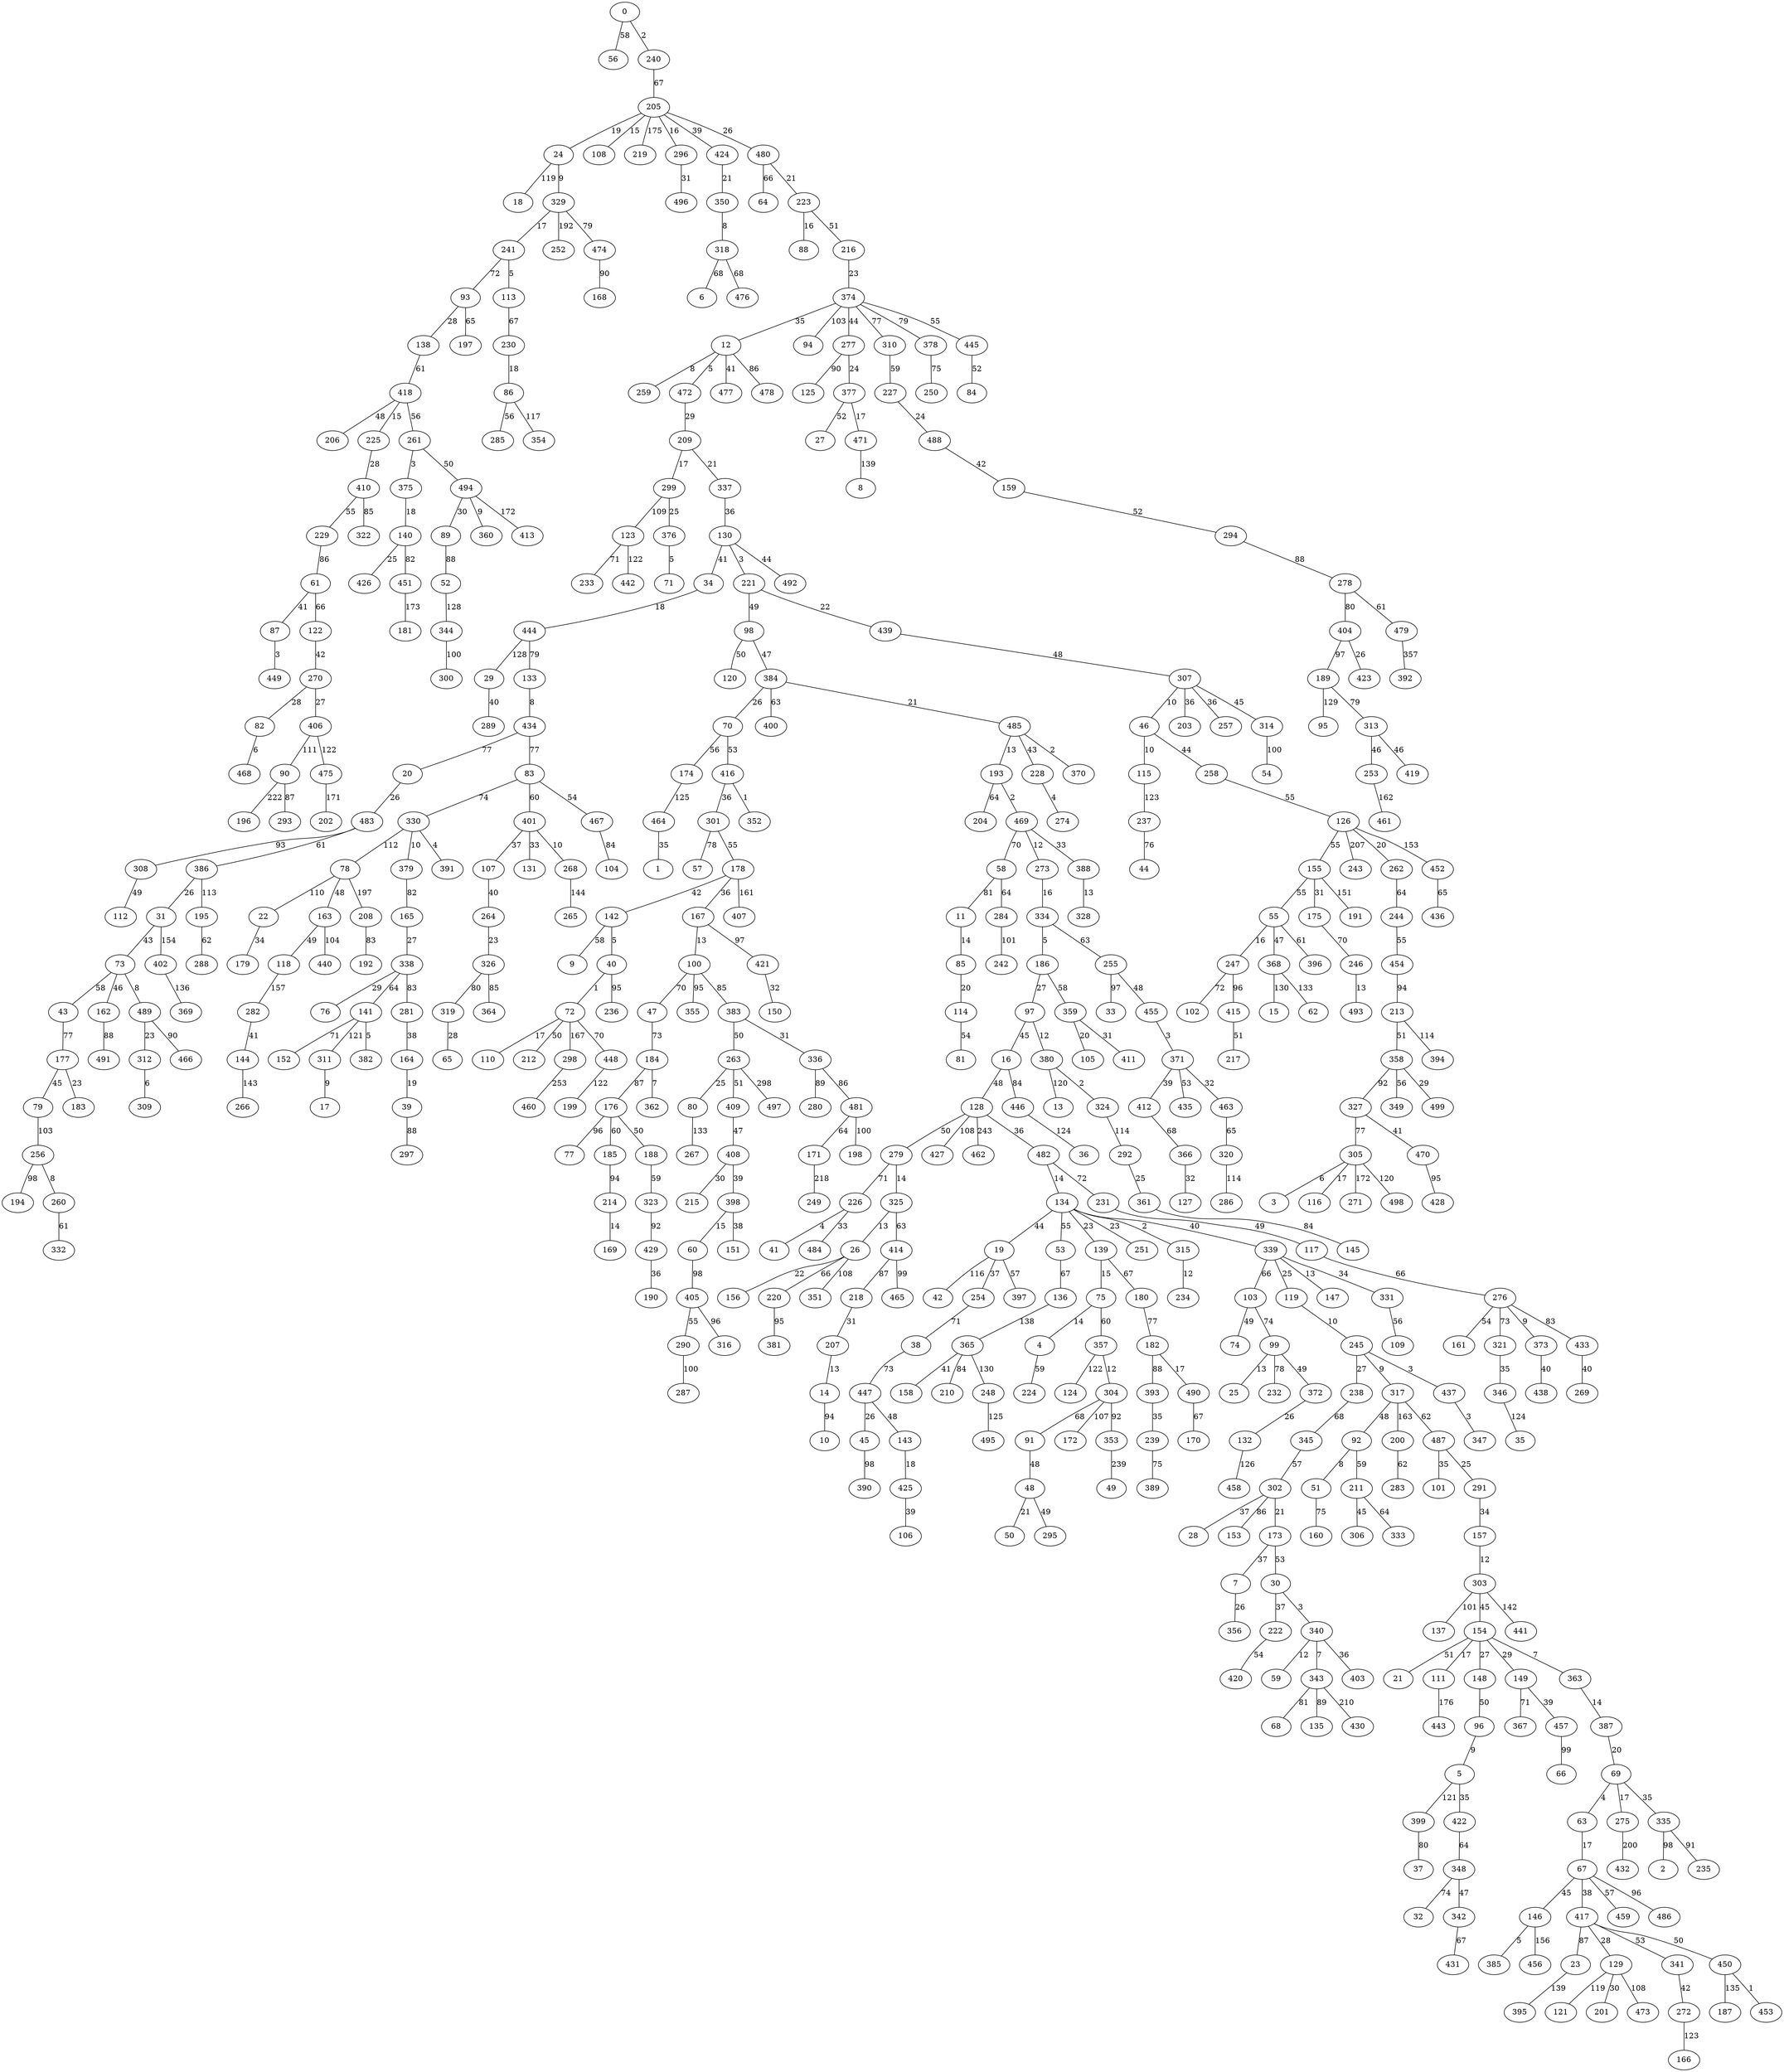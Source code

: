 strict graph G {
0;
1;
2;
3;
4;
5;
6;
7;
8;
9;
10;
11;
12;
13;
14;
15;
16;
17;
18;
19;
20;
21;
22;
23;
24;
25;
26;
27;
28;
29;
30;
31;
32;
33;
34;
35;
36;
37;
38;
39;
40;
41;
42;
43;
44;
45;
46;
47;
48;
49;
50;
51;
52;
53;
54;
55;
56;
57;
58;
59;
60;
61;
62;
63;
64;
65;
66;
67;
68;
69;
70;
71;
72;
73;
74;
75;
76;
77;
78;
79;
80;
81;
82;
83;
84;
85;
86;
87;
88;
89;
90;
91;
92;
93;
94;
95;
96;
97;
98;
99;
100;
101;
102;
103;
104;
105;
106;
107;
108;
109;
110;
111;
112;
113;
114;
115;
116;
117;
118;
119;
120;
121;
122;
123;
124;
125;
126;
127;
128;
129;
130;
131;
132;
133;
134;
135;
136;
137;
138;
139;
140;
141;
142;
143;
144;
145;
146;
147;
148;
149;
150;
151;
152;
153;
154;
155;
156;
157;
158;
159;
160;
161;
162;
163;
164;
165;
166;
167;
168;
169;
170;
171;
172;
173;
174;
175;
176;
177;
178;
179;
180;
181;
182;
183;
184;
185;
186;
187;
188;
189;
190;
191;
192;
193;
194;
195;
196;
197;
198;
199;
200;
201;
202;
203;
204;
205;
206;
207;
208;
209;
210;
211;
212;
213;
214;
215;
216;
217;
218;
219;
220;
221;
222;
223;
224;
225;
226;
227;
228;
229;
230;
231;
232;
233;
234;
235;
236;
237;
238;
239;
240;
241;
242;
243;
244;
245;
246;
247;
248;
249;
250;
251;
252;
253;
254;
255;
256;
257;
258;
259;
260;
261;
262;
263;
264;
265;
266;
267;
268;
269;
270;
271;
272;
273;
274;
275;
276;
277;
278;
279;
280;
281;
282;
283;
284;
285;
286;
287;
288;
289;
290;
291;
292;
293;
294;
295;
296;
297;
298;
299;
300;
301;
302;
303;
304;
305;
306;
307;
308;
309;
310;
311;
312;
313;
314;
315;
316;
317;
318;
319;
320;
321;
322;
323;
324;
325;
326;
327;
328;
329;
330;
331;
332;
333;
334;
335;
336;
337;
338;
339;
340;
341;
342;
343;
344;
345;
346;
347;
348;
349;
350;
351;
352;
353;
354;
355;
356;
357;
358;
359;
360;
361;
362;
363;
364;
365;
366;
367;
368;
369;
370;
371;
372;
373;
374;
375;
376;
377;
378;
379;
380;
381;
382;
383;
384;
385;
386;
387;
388;
389;
390;
391;
392;
393;
394;
395;
396;
397;
398;
399;
400;
401;
402;
403;
404;
405;
406;
407;
408;
409;
410;
411;
412;
413;
414;
415;
416;
417;
418;
419;
420;
421;
422;
423;
424;
425;
426;
427;
428;
429;
430;
431;
432;
433;
434;
435;
436;
437;
438;
439;
440;
441;
442;
443;
444;
445;
446;
447;
448;
449;
450;
451;
452;
453;
454;
455;
456;
457;
458;
459;
460;
461;
462;
463;
464;
465;
466;
467;
468;
469;
470;
471;
472;
473;
474;
475;
476;
477;
478;
479;
480;
481;
482;
483;
484;
485;
486;
487;
488;
489;
490;
491;
492;
493;
494;
495;
496;
497;
498;
499;
180 -- 182  [label=77];
451 -- 181  [label=173];
402 -- 369  [label=136];
325 -- 414  [label=63];
345 -- 302  [label=57];
92 -- 211  [label=59];
189 -- 95  [label=129];
78 -- 22  [label=110];
342 -- 431  [label=67];
301 -- 57  [label=78];
487 -- 101  [label=35];
314 -- 54  [label=100];
365 -- 158  [label=41];
337 -- 130  [label=36];
221 -- 98  [label=49];
241 -- 113  [label=5];
418 -- 261  [label=56];
414 -- 218  [label=87];
386 -- 31  [label=26];
184 -- 362  [label=7];
134 -- 339  [label=40];
359 -- 411  [label=31];
240 -- 205  [label=67];
178 -- 142  [label=42];
253 -- 461  [label=162];
404 -- 189  [label=97];
186 -- 97  [label=27];
408 -- 398  [label=39];
378 -- 250  [label=75];
157 -- 303  [label=12];
184 -- 176  [label=87];
417 -- 450  [label=50];
214 -- 169  [label=14];
60 -- 405  [label=98];
58 -- 284  [label=64];
380 -- 13  [label=120];
324 -- 292  [label=114];
368 -- 15  [label=130];
384 -- 485  [label=21];
343 -- 135  [label=89];
67 -- 459  [label=57];
97 -- 16  [label=45];
358 -- 499  [label=29];
246 -- 493  [label=13];
408 -- 215  [label=30];
45 -- 390  [label=98];
5 -- 399  [label=121];
406 -- 475  [label=122];
480 -- 223  [label=21];
205 -- 24  [label=19];
480 -- 64  [label=66];
398 -- 151  [label=38];
79 -- 256  [label=103];
470 -- 428  [label=95];
273 -- 334  [label=16];
99 -- 25  [label=13];
290 -- 287  [label=100];
248 -- 495  [label=125];
310 -- 227  [label=59];
307 -- 203  [label=36];
154 -- 149  [label=29];
348 -- 32  [label=74];
279 -- 226  [label=71];
276 -- 433  [label=83];
401 -- 268  [label=10];
305 -- 271  [label=172];
182 -- 393  [label=88];
113 -- 230  [label=67];
97 -- 380  [label=12];
43 -- 177  [label=77];
92 -- 51  [label=8];
178 -- 407  [label=161];
67 -- 417  [label=38];
141 -- 382  [label=5];
404 -- 423  [label=26];
387 -- 69  [label=20];
410 -- 322  [label=85];
129 -- 473  [label=108];
134 -- 251  [label=23];
339 -- 147  [label=13];
334 -- 186  [label=5];
164 -- 39  [label=19];
208 -- 192  [label=83];
53 -- 136  [label=67];
130 -- 34  [label=41];
247 -- 102  [label=72];
98 -- 120  [label=50];
175 -- 246  [label=70];
226 -- 484  [label=33];
338 -- 76  [label=29];
327 -- 470  [label=41];
357 -- 124  [label=122];
167 -- 421  [label=97];
336 -- 481  [label=86];
130 -- 221  [label=3];
90 -- 196  [label=222];
282 -- 144  [label=41];
471 -- 8  [label=139];
452 -- 436  [label=65];
128 -- 462  [label=243];
284 -- 242  [label=101];
134 -- 19  [label=44];
182 -- 490  [label=17];
173 -- 7  [label=37];
195 -- 288  [label=62];
143 -- 425  [label=18];
86 -- 285  [label=56];
205 -- 108  [label=15];
154 -- 21  [label=51];
323 -- 429  [label=92];
142 -- 40  [label=5];
398 -- 60  [label=15];
174 -- 464  [label=125];
279 -- 325  [label=14];
126 -- 452  [label=153];
126 -- 262  [label=20];
122 -- 270  [label=42];
276 -- 321  [label=73];
205 -- 424  [label=39];
304 -- 91  [label=68];
481 -- 171  [label=64];
317 -- 92  [label=48];
331 -- 109  [label=56];
380 -- 324  [label=2];
278 -- 479  [label=61];
434 -- 20  [label=77];
296 -- 496  [label=31];
307 -- 46  [label=10];
72 -- 110  [label=17];
23 -- 395  [label=139];
260 -- 332  [label=61];
144 -- 266  [label=143];
223 -- 88  [label=16];
119 -- 245  [label=10];
12 -- 472  [label=5];
230 -- 86  [label=18];
263 -- 409  [label=51];
330 -- 391  [label=4];
226 -- 41  [label=4];
80 -- 267  [label=133];
128 -- 427  [label=108];
406 -- 90  [label=111];
130 -- 492  [label=44];
140 -- 451  [label=82];
444 -- 29  [label=128];
475 -- 202  [label=171];
47 -- 184  [label=73];
338 -- 281  [label=83];
87 -- 449  [label=3];
393 -- 239  [label=35];
299 -- 123  [label=109];
146 -- 385  [label=5];
494 -- 413  [label=172];
16 -- 128  [label=48];
434 -- 83  [label=77];
132 -- 458  [label=126];
61 -- 87  [label=41];
261 -- 375  [label=3];
134 -- 53  [label=55];
176 -- 185  [label=60];
128 -- 482  [label=36];
303 -- 441  [label=142];
447 -- 45  [label=26];
489 -- 312  [label=23];
368 -- 62  [label=133];
261 -- 494  [label=50];
229 -- 61  [label=86];
336 -- 280  [label=89];
313 -- 253  [label=46];
445 -- 84  [label=52];
40 -- 72  [label=1];
374 -- 378  [label=79];
142 -- 9  [label=58];
348 -- 342  [label=47];
63 -- 67  [label=17];
254 -- 38  [label=71];
302 -- 173  [label=21];
55 -- 396  [label=61];
371 -- 435  [label=53];
311 -- 17  [label=9];
410 -- 229  [label=55];
67 -- 486  [label=96];
52 -- 344  [label=128];
75 -- 4  [label=14];
409 -- 408  [label=47];
126 -- 243  [label=207];
126 -- 155  [label=55];
146 -- 456  [label=156];
61 -- 122  [label=66];
186 -- 359  [label=58];
11 -- 85  [label=14];
78 -- 208  [label=197];
12 -- 478  [label=86];
292 -- 361  [label=25];
414 -- 465  [label=99];
343 -- 68  [label=81];
489 -- 466  [label=90];
376 -- 71  [label=5];
339 -- 331  [label=34];
155 -- 175  [label=31];
51 -- 160  [label=75];
16 -- 446  [label=84];
220 -- 381  [label=95];
263 -- 497  [label=298];
329 -- 252  [label=192];
228 -- 274  [label=4];
294 -- 278  [label=88];
213 -- 358  [label=51];
115 -- 237  [label=123];
19 -- 42  [label=116];
448 -- 199  [label=122];
176 -- 77  [label=96];
162 -- 491  [label=88];
425 -- 106  [label=39];
12 -- 259  [label=8];
339 -- 119  [label=25];
221 -- 439  [label=22];
312 -- 309  [label=6];
366 -- 127  [label=32];
245 -- 238  [label=27];
278 -- 404  [label=80];
483 -- 308  [label=93];
24 -- 18  [label=119];
291 -- 157  [label=34];
450 -- 453  [label=1];
238 -- 345  [label=68];
69 -- 275  [label=17];
418 -- 206  [label=48];
485 -- 228  [label=43];
415 -- 217  [label=51];
446 -- 36  [label=124];
255 -- 33  [label=97];
464 -- 1  [label=35];
318 -- 476  [label=68];
48 -- 295  [label=49];
193 -- 469  [label=2];
222 -- 420  [label=54];
258 -- 126  [label=55];
48 -- 50  [label=21];
30 -- 222  [label=37];
377 -- 27  [label=52];
140 -- 426  [label=25];
69 -- 63  [label=4];
386 -- 195  [label=113];
189 -- 313  [label=79];
118 -- 282  [label=157];
474 -- 168  [label=90];
439 -- 307  [label=48];
412 -- 366  [label=68];
69 -- 335  [label=35];
490 -- 170  [label=67];
256 -- 194  [label=98];
444 -- 133  [label=79];
4 -- 224  [label=59];
83 -- 330  [label=74];
193 -- 204  [label=64];
100 -- 47  [label=70];
303 -- 154  [label=45];
371 -- 463  [label=32];
485 -- 370  [label=2];
401 -- 131  [label=33];
123 -- 233  [label=71];
165 -- 338  [label=27];
357 -- 304  [label=12];
73 -- 162  [label=46];
86 -- 354  [label=117];
494 -- 360  [label=9];
335 -- 2  [label=98];
111 -- 443  [label=176];
67 -- 146  [label=45];
374 -- 12  [label=35];
383 -- 336  [label=31];
72 -- 448  [label=70];
255 -- 455  [label=48];
14 -- 10  [label=94];
149 -- 367  [label=71];
319 -- 65  [label=28];
270 -- 406  [label=27];
213 -- 394  [label=114];
350 -- 318  [label=8];
163 -- 118  [label=49];
315 -- 234  [label=12];
472 -- 209  [label=29];
305 -- 498  [label=120];
231 -- 117  [label=49];
256 -- 260  [label=8];
467 -- 104  [label=84];
377 -- 471  [label=17];
40 -- 236  [label=95];
417 -- 129  [label=28];
329 -- 241  [label=17];
483 -- 386  [label=61];
123 -- 442  [label=122];
99 -- 372  [label=49];
0 -- 56  [label=58];
317 -- 487  [label=62];
96 -- 5  [label=9];
5 -- 422  [label=35];
272 -- 166  [label=123];
262 -- 244  [label=64];
177 -- 79  [label=45];
218 -- 207  [label=31];
89 -- 52  [label=88];
141 -- 152  [label=71];
188 -- 323  [label=59];
205 -- 296  [label=16];
75 -- 357  [label=60];
421 -- 150  [label=32];
98 -- 384  [label=47];
340 -- 59  [label=12];
83 -- 401  [label=60];
211 -- 306  [label=45];
138 -- 418  [label=61];
304 -- 353  [label=92];
299 -- 376  [label=25];
321 -- 346  [label=35];
85 -- 114  [label=20];
72 -- 212  [label=50];
107 -- 264  [label=40];
154 -- 363  [label=7];
437 -- 347  [label=3];
277 -- 377  [label=24];
469 -- 388  [label=33];
128 -- 279  [label=50];
117 -- 276  [label=66];
304 -- 172  [label=107];
55 -- 247  [label=16];
225 -- 410  [label=28];
277 -- 125  [label=90];
134 -- 139  [label=23];
70 -- 174  [label=56];
302 -- 153  [label=86];
241 -- 93  [label=72];
371 -- 412  [label=39];
429 -- 190  [label=36];
211 -- 333  [label=64];
361 -- 145  [label=84];
114 -- 81  [label=54];
103 -- 74  [label=49];
154 -- 148  [label=27];
78 -- 163  [label=48];
154 -- 111  [label=17];
482 -- 231  [label=72];
307 -- 257  [label=36];
58 -- 11  [label=81];
374 -- 445  [label=55];
155 -- 55  [label=55];
163 -- 440  [label=104];
416 -- 301  [label=36];
384 -- 70  [label=26];
447 -- 143  [label=48];
374 -- 94  [label=103];
302 -- 28  [label=37];
405 -- 316  [label=96];
207 -- 14  [label=13];
450 -- 187  [label=135];
422 -- 348  [label=64];
176 -- 188  [label=50];
325 -- 26  [label=13];
469 -- 273  [label=12];
305 -- 3  [label=6];
463 -- 320  [label=65];
91 -- 48  [label=48];
177 -- 183  [label=23];
129 -- 201  [label=30];
93 -- 197  [label=65];
276 -- 373  [label=9];
239 -- 389  [label=75];
26 -- 220  [label=66];
73 -- 489  [label=8];
418 -- 225  [label=15];
298 -- 460  [label=253];
244 -- 454  [label=55];
83 -- 467  [label=54];
139 -- 180  [label=67];
358 -- 349  [label=56];
353 -- 49  [label=239];
19 -- 254  [label=37];
374 -- 310  [label=77];
155 -- 191  [label=151];
330 -- 78  [label=112];
20 -- 483  [label=26];
374 -- 277  [label=44];
38 -- 447  [label=73];
100 -- 355  [label=95];
148 -- 96  [label=50];
281 -- 164  [label=38];
365 -- 210  [label=84];
31 -- 402  [label=154];
344 -- 300  [label=100];
268 -- 265  [label=144];
340 -- 403  [label=36];
31 -- 73  [label=43];
383 -- 263  [label=50];
417 -- 23  [label=87];
388 -- 328  [label=13];
270 -- 82  [label=28];
103 -- 99  [label=74];
379 -- 165  [label=82];
401 -- 107  [label=37];
26 -- 156  [label=22];
373 -- 438  [label=40];
129 -- 121  [label=119];
227 -- 488  [label=24];
185 -- 214  [label=94];
26 -- 351  [label=108];
358 -- 327  [label=92];
405 -- 290  [label=55];
343 -- 430  [label=210];
82 -- 468  [label=6];
485 -- 193  [label=13];
365 -- 248  [label=130];
100 -- 383  [label=85];
99 -- 232  [label=78];
363 -- 387  [label=14];
237 -- 44  [label=76];
247 -- 415  [label=96];
330 -- 379  [label=10];
136 -- 365  [label=138];
223 -- 216  [label=51];
173 -- 30  [label=53];
30 -- 340  [label=3];
308 -- 112  [label=49];
424 -- 350  [label=21];
334 -- 255  [label=63];
90 -- 293  [label=87];
216 -- 374  [label=23];
339 -- 103  [label=66];
93 -- 138  [label=28];
372 -- 132  [label=26];
487 -- 291  [label=25];
326 -- 364  [label=85];
317 -- 200  [label=163];
72 -- 298  [label=167];
329 -- 474  [label=79];
301 -- 178  [label=55];
384 -- 400  [label=63];
141 -- 311  [label=121];
167 -- 100  [label=13];
338 -- 141  [label=64];
55 -- 368  [label=47];
133 -- 434  [label=8];
205 -- 480  [label=26];
245 -- 317  [label=9];
22 -- 179  [label=34];
307 -- 314  [label=45];
327 -- 305  [label=77];
7 -- 356  [label=26];
275 -- 432  [label=200];
417 -- 341  [label=53];
12 -- 477  [label=41];
0 -- 240  [label=2];
34 -- 444  [label=18];
326 -- 319  [label=80];
24 -- 329  [label=9];
46 -- 258  [label=44];
469 -- 58  [label=70];
457 -- 66  [label=99];
359 -- 105  [label=20];
488 -- 159  [label=42];
320 -- 286  [label=114];
313 -- 419  [label=46];
341 -- 272  [label=42];
159 -- 294  [label=52];
205 -- 219  [label=175];
139 -- 75  [label=15];
416 -- 352  [label=1];
454 -- 213  [label=94];
73 -- 43  [label=58];
318 -- 6  [label=68];
303 -- 137  [label=101];
39 -- 297  [label=88];
375 -- 140  [label=18];
264 -- 326  [label=23];
209 -- 299  [label=17];
29 -- 289  [label=40];
399 -- 37  [label=80];
276 -- 161  [label=54];
171 -- 249  [label=218];
455 -- 371  [label=3];
19 -- 397  [label=57];
340 -- 343  [label=7];
178 -- 167  [label=36];
482 -- 134  [label=14];
335 -- 235  [label=91];
481 -- 198  [label=100];
479 -- 392  [label=357];
245 -- 437  [label=3];
494 -- 89  [label=30];
263 -- 80  [label=25];
70 -- 416  [label=53];
433 -- 269  [label=40];
305 -- 116  [label=17];
346 -- 35  [label=124];
149 -- 457  [label=39];
134 -- 315  [label=2];
46 -- 115  [label=10];
209 -- 337  [label=21];
200 -- 283  [label=62];
}
